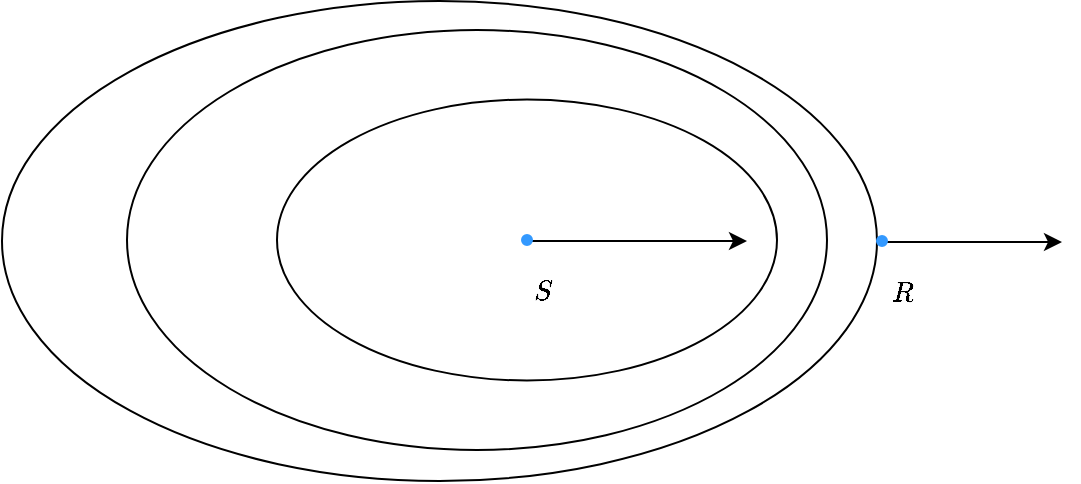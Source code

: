 <mxfile version="26.2.2">
  <diagram name="Pagina-1" id="J_FKcdqJMxDGe61nR1z0">
    <mxGraphModel dx="985" dy="580" grid="1" gridSize="10" guides="1" tooltips="1" connect="1" arrows="1" fold="1" page="1" pageScale="1" pageWidth="827" pageHeight="1169" math="1" shadow="0">
      <root>
        <mxCell id="0" />
        <mxCell id="1" parent="0" />
        <mxCell id="bO9u-LGWntQPHA-mcbrj-7" value="" style="ellipse;whiteSpace=wrap;html=1;fillColor=none;" vertex="1" parent="1">
          <mxGeometry x="177.5" y="328.75" width="250" height="140.5" as="geometry" />
        </mxCell>
        <mxCell id="bO9u-LGWntQPHA-mcbrj-8" value="" style="ellipse;whiteSpace=wrap;html=1;fillColor=none;" vertex="1" parent="1">
          <mxGeometry x="102.5" y="294" width="350" height="210" as="geometry" />
        </mxCell>
        <mxCell id="bO9u-LGWntQPHA-mcbrj-9" value="" style="ellipse;whiteSpace=wrap;html=1;fillColor=none;" vertex="1" parent="1">
          <mxGeometry x="40" y="279.5" width="437.5" height="240" as="geometry" />
        </mxCell>
        <mxCell id="bO9u-LGWntQPHA-mcbrj-1" value="" style="endArrow=classic;html=1;rounded=0;" edge="1" parent="1">
          <mxGeometry width="50" height="50" relative="1" as="geometry">
            <mxPoint x="302.5" y="399.5" as="sourcePoint" />
            <mxPoint x="412.5" y="399.5" as="targetPoint" />
          </mxGeometry>
        </mxCell>
        <mxCell id="bO9u-LGWntQPHA-mcbrj-2" value="" style="endArrow=classic;html=1;rounded=0;" edge="1" parent="1">
          <mxGeometry width="50" height="50" relative="1" as="geometry">
            <mxPoint x="480" y="400" as="sourcePoint" />
            <mxPoint x="570" y="400" as="targetPoint" />
          </mxGeometry>
        </mxCell>
        <mxCell id="bO9u-LGWntQPHA-mcbrj-3" value="$$R$$" style="text;html=1;align=center;verticalAlign=middle;resizable=0;points=[];autosize=1;strokeColor=none;fillColor=none;" vertex="1" parent="1">
          <mxGeometry x="460" y="410" width="60" height="30" as="geometry" />
        </mxCell>
        <mxCell id="bO9u-LGWntQPHA-mcbrj-4" value="$$S$$" style="text;html=1;align=center;verticalAlign=middle;resizable=0;points=[];autosize=1;strokeColor=none;fillColor=none;" vertex="1" parent="1">
          <mxGeometry x="280" y="410" width="60" height="30" as="geometry" />
        </mxCell>
        <mxCell id="bO9u-LGWntQPHA-mcbrj-5" value="" style="ellipse;whiteSpace=wrap;html=1;aspect=fixed;strokeColor=#3399FF;fillColor=#3399FF;" vertex="1" parent="1">
          <mxGeometry x="300" y="396.5" width="5" height="5" as="geometry" />
        </mxCell>
        <mxCell id="bO9u-LGWntQPHA-mcbrj-6" value="" style="ellipse;whiteSpace=wrap;html=1;aspect=fixed;strokeColor=#3399FF;fillColor=#3399FF;" vertex="1" parent="1">
          <mxGeometry x="477.5" y="397" width="5" height="5" as="geometry" />
        </mxCell>
      </root>
    </mxGraphModel>
  </diagram>
</mxfile>
